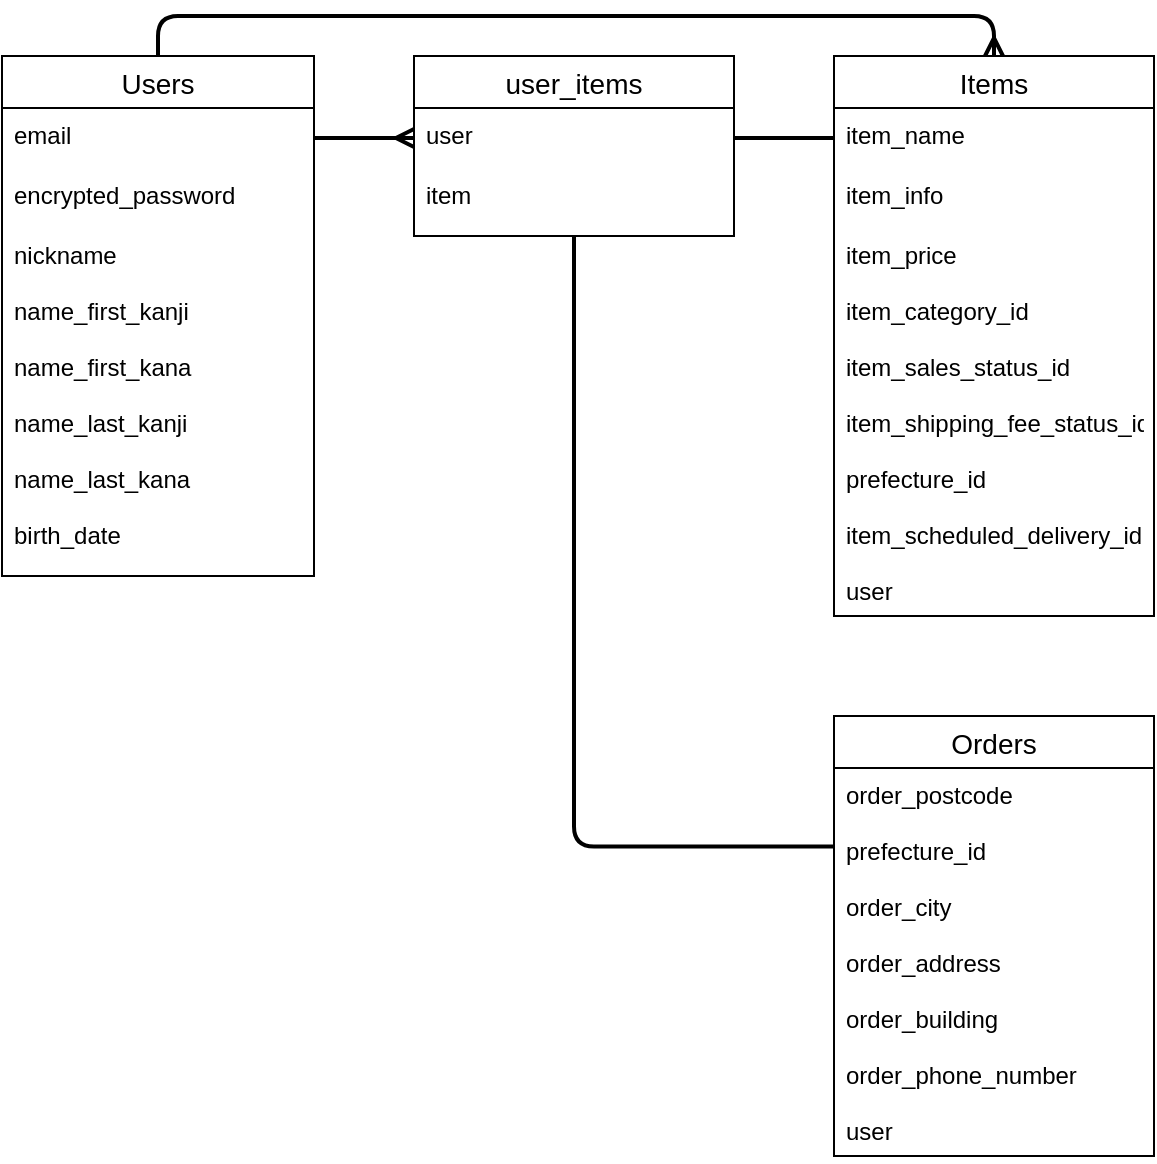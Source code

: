 <mxfile>
    <diagram id="AhWhQVyOmTqNJj8owZdH" name="ページ1">
        <mxGraphModel dx="831" dy="626" grid="1" gridSize="10" guides="1" tooltips="1" connect="1" arrows="1" fold="1" page="1" pageScale="1" pageWidth="827" pageHeight="1169" math="0" shadow="0">
            <root>
                <mxCell id="0"/>
                <mxCell id="1" parent="0"/>
                <mxCell id="42" value="Items" style="swimlane;fontStyle=0;childLayout=stackLayout;horizontal=1;startSize=26;horizontalStack=0;resizeParent=1;resizeParentMax=0;resizeLast=0;collapsible=1;marginBottom=0;align=center;fontSize=14;strokeColor=default;" parent="1" vertex="1">
                    <mxGeometry x="590" y="40" width="160" height="280" as="geometry"/>
                </mxCell>
                <mxCell id="43" value="item_name" style="text;strokeColor=none;fillColor=none;spacingLeft=4;spacingRight=4;overflow=hidden;rotatable=0;points=[[0,0.5],[1,0.5]];portConstraint=eastwest;fontSize=12;dashed=1;dashPattern=1 2;" parent="42" vertex="1">
                    <mxGeometry y="26" width="160" height="30" as="geometry"/>
                </mxCell>
                <mxCell id="44" value="item_info" style="text;strokeColor=none;fillColor=none;spacingLeft=4;spacingRight=4;overflow=hidden;rotatable=0;points=[[0,0.5],[1,0.5]];portConstraint=eastwest;fontSize=12;dashed=1;dashPattern=1 2;" parent="42" vertex="1">
                    <mxGeometry y="56" width="160" height="30" as="geometry"/>
                </mxCell>
                <mxCell id="45" value="item_price&#10;&#10;item_category_id&#10;&#10;item_sales_status_id&#10;&#10;item_shipping_fee_status_id&#10;&#10;prefecture_id&#10;&#10;item_scheduled_delivery_id&#10;&#10;user" style="text;strokeColor=none;fillColor=none;spacingLeft=4;spacingRight=4;overflow=hidden;rotatable=0;points=[[0,0.5],[1,0.5]];portConstraint=eastwest;fontSize=12;dashed=1;dashPattern=1 2;" parent="42" vertex="1">
                    <mxGeometry y="86" width="160" height="194" as="geometry"/>
                </mxCell>
                <mxCell id="63" style="edgeStyle=orthogonalEdgeStyle;html=1;entryX=0.5;entryY=0;entryDx=0;entryDy=0;endArrow=ERmany;endFill=0;startArrow=none;startFill=0;strokeWidth=2;" edge="1" parent="1" source="46" target="42">
                    <mxGeometry relative="1" as="geometry">
                        <mxPoint x="252" y="30" as="targetPoint"/>
                        <Array as="points">
                            <mxPoint x="252" y="20"/>
                            <mxPoint x="670" y="20"/>
                        </Array>
                    </mxGeometry>
                </mxCell>
                <mxCell id="46" value="Users" style="swimlane;fontStyle=0;childLayout=stackLayout;horizontal=1;startSize=26;horizontalStack=0;resizeParent=1;resizeParentMax=0;resizeLast=0;collapsible=1;marginBottom=0;align=center;fontSize=14;strokeColor=default;" parent="1" vertex="1">
                    <mxGeometry x="174" y="40" width="156" height="260" as="geometry"/>
                </mxCell>
                <mxCell id="47" value="email" style="text;strokeColor=none;fillColor=none;spacingLeft=4;spacingRight=4;overflow=hidden;rotatable=0;points=[[0,0.5],[1,0.5]];portConstraint=eastwest;fontSize=12;dashed=1;dashPattern=1 2;" parent="46" vertex="1">
                    <mxGeometry y="26" width="156" height="30" as="geometry"/>
                </mxCell>
                <mxCell id="48" value="encrypted_password" style="text;strokeColor=none;fillColor=none;spacingLeft=4;spacingRight=4;overflow=hidden;rotatable=0;points=[[0,0.5],[1,0.5]];portConstraint=eastwest;fontSize=12;dashed=1;dashPattern=1 2;" parent="46" vertex="1">
                    <mxGeometry y="56" width="156" height="30" as="geometry"/>
                </mxCell>
                <mxCell id="49" value="nickname&#10;&#10;name_first_kanji&#10;&#10;name_first_kana&#10;&#10;name_last_kanji&#10;&#10;name_last_kana&#10;&#10;birth_date" style="text;strokeColor=none;fillColor=none;spacingLeft=4;spacingRight=4;overflow=hidden;rotatable=0;points=[[0,0.5],[1,0.5]];portConstraint=eastwest;fontSize=12;dashed=1;dashPattern=1 2;" parent="46" vertex="1">
                    <mxGeometry y="86" width="156" height="174" as="geometry"/>
                </mxCell>
                <mxCell id="54" style="edgeStyle=none;html=1;startArrow=none;startFill=0;endArrow=none;endFill=0;startSize=6;sourcePerimeterSpacing=7;" parent="1" edge="1">
                    <mxGeometry relative="1" as="geometry">
                        <mxPoint x="250" y="410" as="targetPoint"/>
                        <mxPoint x="250" y="410" as="sourcePoint"/>
                    </mxGeometry>
                </mxCell>
                <mxCell id="50" value="Orders" style="swimlane;fontStyle=0;childLayout=stackLayout;horizontal=1;startSize=26;horizontalStack=0;resizeParent=1;resizeParentMax=0;resizeLast=0;collapsible=1;marginBottom=0;align=center;fontSize=14;" parent="1" vertex="1">
                    <mxGeometry x="590" y="370" width="160" height="220" as="geometry"/>
                </mxCell>
                <mxCell id="53" value="order_postcode&#10;&#10;prefecture_id&#10;&#10;order_city&#10;&#10;order_address&#10;&#10;order_building&#10;&#10;order_phone_number&#10;&#10;user" style="text;strokeColor=none;fillColor=none;spacingLeft=4;spacingRight=4;overflow=hidden;rotatable=0;points=[[0,0.5],[1,0.5]];portConstraint=eastwest;fontSize=12;" parent="50" vertex="1">
                    <mxGeometry y="26" width="160" height="194" as="geometry"/>
                </mxCell>
                <mxCell id="60" style="edgeStyle=none;html=1;entryX=1;entryY=0.5;entryDx=0;entryDy=0;strokeWidth=2;startArrow=ERmany;startFill=0;endArrow=none;endFill=0;startSize=6;sourcePerimeterSpacing=7;exitX=0;exitY=0.5;exitDx=0;exitDy=0;" parent="1" source="57" target="47" edge="1">
                    <mxGeometry relative="1" as="geometry"/>
                </mxCell>
                <mxCell id="56" value="user_items" style="swimlane;fontStyle=0;childLayout=stackLayout;horizontal=1;startSize=26;horizontalStack=0;resizeParent=1;resizeParentMax=0;resizeLast=0;collapsible=1;marginBottom=0;align=center;fontSize=14;" parent="1" vertex="1">
                    <mxGeometry x="380" y="40" width="160" height="90" as="geometry"/>
                </mxCell>
                <mxCell id="57" value="user" style="text;strokeColor=none;fillColor=none;spacingLeft=4;spacingRight=4;overflow=hidden;rotatable=0;points=[[0,0.5],[1,0.5]];portConstraint=eastwest;fontSize=12;" parent="56" vertex="1">
                    <mxGeometry y="26" width="160" height="30" as="geometry"/>
                </mxCell>
                <mxCell id="58" value="item" style="text;strokeColor=none;fillColor=none;spacingLeft=4;spacingRight=4;overflow=hidden;rotatable=0;points=[[0,0.5],[1,0.5]];portConstraint=eastwest;fontSize=12;" parent="56" vertex="1">
                    <mxGeometry y="56" width="160" height="34" as="geometry"/>
                </mxCell>
                <mxCell id="61" style="edgeStyle=none;html=1;entryX=1;entryY=0.5;entryDx=0;entryDy=0;strokeWidth=2;startArrow=none;startFill=0;endArrow=none;endFill=0;startSize=6;sourcePerimeterSpacing=7;exitX=0;exitY=0.5;exitDx=0;exitDy=0;" parent="1" source="43" target="57" edge="1">
                    <mxGeometry relative="1" as="geometry"/>
                </mxCell>
                <mxCell id="62" style="edgeStyle=orthogonalEdgeStyle;html=1;strokeWidth=2;startArrow=none;startFill=0;endArrow=none;endFill=0;startSize=6;sourcePerimeterSpacing=7;exitX=-0.001;exitY=0.202;exitDx=0;exitDy=0;entryX=0.5;entryY=1;entryDx=0;entryDy=0;entryPerimeter=0;exitPerimeter=0;" parent="1" source="53" target="58" edge="1">
                    <mxGeometry relative="1" as="geometry">
                        <mxPoint x="460" y="170" as="targetPoint"/>
                    </mxGeometry>
                </mxCell>
            </root>
        </mxGraphModel>
    </diagram>
    <diagram id="KPm9LuanJHEbf-Q-AQ0O" name="ページ2">
        <mxGraphModel grid="1" page="1" gridSize="10" guides="1" tooltips="1" connect="1" arrows="1" fold="1" pageScale="1" pageWidth="827" pageHeight="1169" math="0" shadow="0">
            <root>
                <mxCell id="0"/>
                <mxCell id="1" parent="0"/>
            </root>
        </mxGraphModel>
    </diagram>
</mxfile>